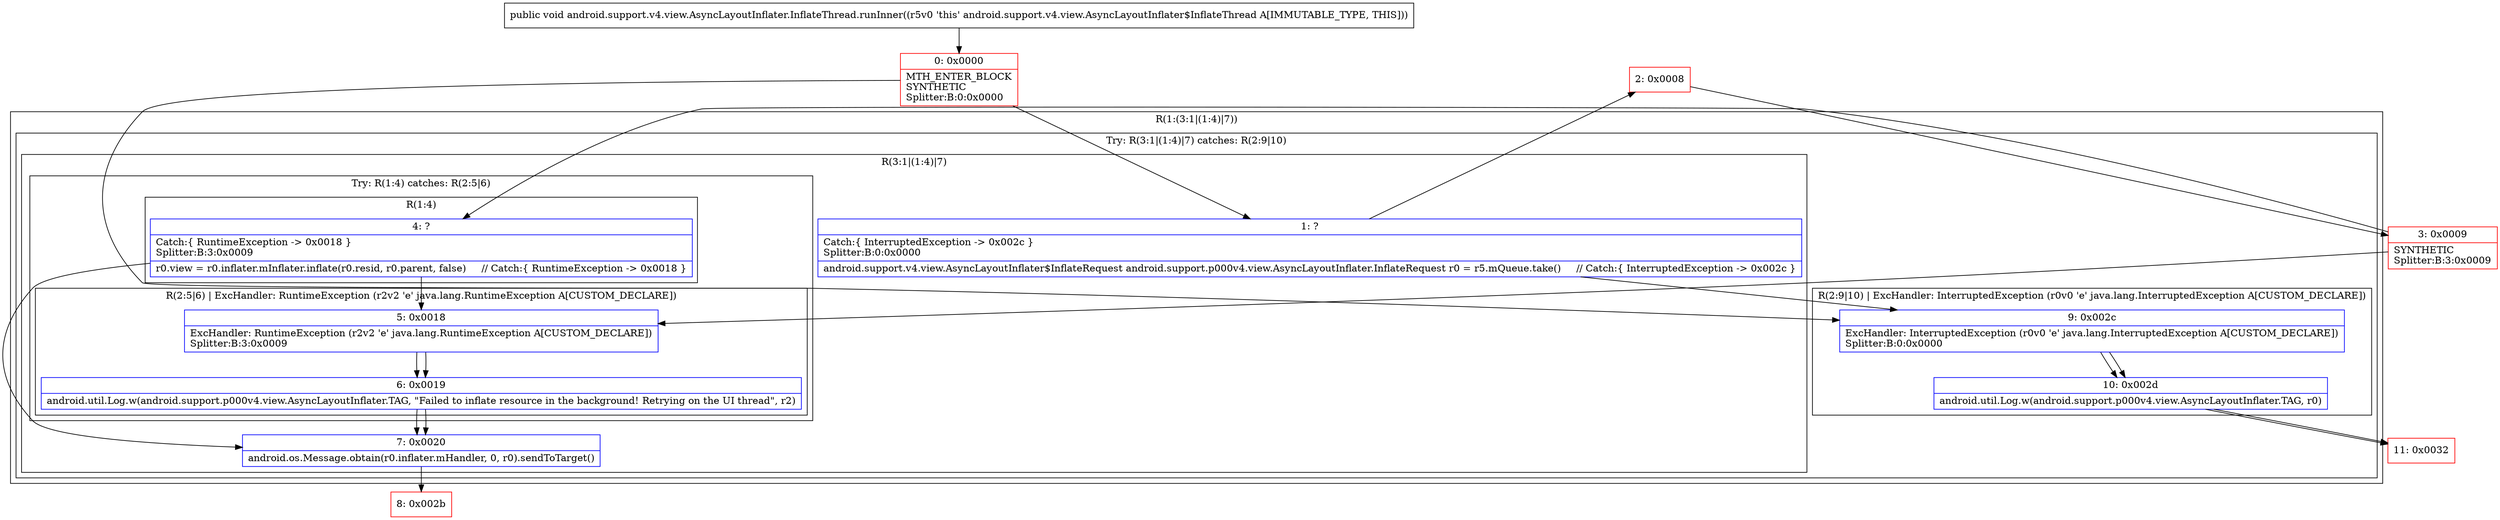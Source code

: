 digraph "CFG forandroid.support.v4.view.AsyncLayoutInflater.InflateThread.runInner()V" {
subgraph cluster_Region_76552397 {
label = "R(1:(3:1|(1:4)|7))";
node [shape=record,color=blue];
subgraph cluster_TryCatchRegion_604875 {
label = "Try: R(3:1|(1:4)|7) catches: R(2:9|10)";
node [shape=record,color=blue];
subgraph cluster_Region_1604653610 {
label = "R(3:1|(1:4)|7)";
node [shape=record,color=blue];
Node_1 [shape=record,label="{1\:\ ?|Catch:\{ InterruptedException \-\> 0x002c \}\lSplitter:B:0:0x0000\l|android.support.v4.view.AsyncLayoutInflater$InflateRequest android.support.p000v4.view.AsyncLayoutInflater.InflateRequest r0 = r5.mQueue.take()     \/\/ Catch:\{ InterruptedException \-\> 0x002c \}\l}"];
subgraph cluster_TryCatchRegion_1052954553 {
label = "Try: R(1:4) catches: R(2:5|6)";
node [shape=record,color=blue];
subgraph cluster_Region_695814280 {
label = "R(1:4)";
node [shape=record,color=blue];
Node_4 [shape=record,label="{4\:\ ?|Catch:\{ RuntimeException \-\> 0x0018 \}\lSplitter:B:3:0x0009\l|r0.view = r0.inflater.mInflater.inflate(r0.resid, r0.parent, false)     \/\/ Catch:\{ RuntimeException \-\> 0x0018 \}\l}"];
}
subgraph cluster_Region_2068851156 {
label = "R(2:5|6) | ExcHandler: RuntimeException (r2v2 'e' java.lang.RuntimeException A[CUSTOM_DECLARE])\l";
node [shape=record,color=blue];
Node_5 [shape=record,label="{5\:\ 0x0018|ExcHandler: RuntimeException (r2v2 'e' java.lang.RuntimeException A[CUSTOM_DECLARE])\lSplitter:B:3:0x0009\l}"];
Node_6 [shape=record,label="{6\:\ 0x0019|android.util.Log.w(android.support.p000v4.view.AsyncLayoutInflater.TAG, \"Failed to inflate resource in the background! Retrying on the UI thread\", r2)\l}"];
}
}
Node_7 [shape=record,label="{7\:\ 0x0020|android.os.Message.obtain(r0.inflater.mHandler, 0, r0).sendToTarget()\l}"];
}
subgraph cluster_Region_2139230211 {
label = "R(2:9|10) | ExcHandler: InterruptedException (r0v0 'e' java.lang.InterruptedException A[CUSTOM_DECLARE])\l";
node [shape=record,color=blue];
Node_9 [shape=record,label="{9\:\ 0x002c|ExcHandler: InterruptedException (r0v0 'e' java.lang.InterruptedException A[CUSTOM_DECLARE])\lSplitter:B:0:0x0000\l}"];
Node_10 [shape=record,label="{10\:\ 0x002d|android.util.Log.w(android.support.p000v4.view.AsyncLayoutInflater.TAG, r0)\l}"];
}
}
}
subgraph cluster_Region_2139230211 {
label = "R(2:9|10) | ExcHandler: InterruptedException (r0v0 'e' java.lang.InterruptedException A[CUSTOM_DECLARE])\l";
node [shape=record,color=blue];
Node_9 [shape=record,label="{9\:\ 0x002c|ExcHandler: InterruptedException (r0v0 'e' java.lang.InterruptedException A[CUSTOM_DECLARE])\lSplitter:B:0:0x0000\l}"];
Node_10 [shape=record,label="{10\:\ 0x002d|android.util.Log.w(android.support.p000v4.view.AsyncLayoutInflater.TAG, r0)\l}"];
}
subgraph cluster_Region_2068851156 {
label = "R(2:5|6) | ExcHandler: RuntimeException (r2v2 'e' java.lang.RuntimeException A[CUSTOM_DECLARE])\l";
node [shape=record,color=blue];
Node_5 [shape=record,label="{5\:\ 0x0018|ExcHandler: RuntimeException (r2v2 'e' java.lang.RuntimeException A[CUSTOM_DECLARE])\lSplitter:B:3:0x0009\l}"];
Node_6 [shape=record,label="{6\:\ 0x0019|android.util.Log.w(android.support.p000v4.view.AsyncLayoutInflater.TAG, \"Failed to inflate resource in the background! Retrying on the UI thread\", r2)\l}"];
}
Node_0 [shape=record,color=red,label="{0\:\ 0x0000|MTH_ENTER_BLOCK\lSYNTHETIC\lSplitter:B:0:0x0000\l}"];
Node_2 [shape=record,color=red,label="{2\:\ 0x0008}"];
Node_3 [shape=record,color=red,label="{3\:\ 0x0009|SYNTHETIC\lSplitter:B:3:0x0009\l}"];
Node_8 [shape=record,color=red,label="{8\:\ 0x002b}"];
Node_11 [shape=record,color=red,label="{11\:\ 0x0032}"];
MethodNode[shape=record,label="{public void android.support.v4.view.AsyncLayoutInflater.InflateThread.runInner((r5v0 'this' android.support.v4.view.AsyncLayoutInflater$InflateThread A[IMMUTABLE_TYPE, THIS])) }"];
MethodNode -> Node_0;
Node_1 -> Node_2;
Node_1 -> Node_9;
Node_4 -> Node_5;
Node_4 -> Node_7;
Node_5 -> Node_6;
Node_6 -> Node_7;
Node_7 -> Node_8;
Node_9 -> Node_10;
Node_10 -> Node_11;
Node_9 -> Node_10;
Node_10 -> Node_11;
Node_5 -> Node_6;
Node_6 -> Node_7;
Node_0 -> Node_1;
Node_0 -> Node_9;
Node_2 -> Node_3;
Node_3 -> Node_4;
Node_3 -> Node_5;
}

